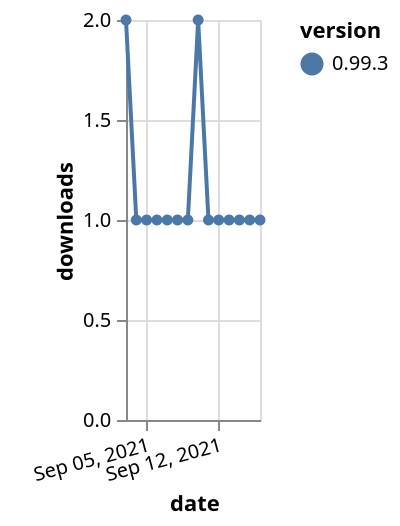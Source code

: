{"$schema": "https://vega.github.io/schema/vega-lite/v5.json", "description": "A simple bar chart with embedded data.", "data": {"values": [{"date": "2021-09-03", "total": 114, "delta": 2, "version": "0.99.3"}, {"date": "2021-09-04", "total": 115, "delta": 1, "version": "0.99.3"}, {"date": "2021-09-05", "total": 116, "delta": 1, "version": "0.99.3"}, {"date": "2021-09-06", "total": 117, "delta": 1, "version": "0.99.3"}, {"date": "2021-09-07", "total": 118, "delta": 1, "version": "0.99.3"}, {"date": "2021-09-08", "total": 119, "delta": 1, "version": "0.99.3"}, {"date": "2021-09-09", "total": 120, "delta": 1, "version": "0.99.3"}, {"date": "2021-09-10", "total": 122, "delta": 2, "version": "0.99.3"}, {"date": "2021-09-11", "total": 123, "delta": 1, "version": "0.99.3"}, {"date": "2021-09-12", "total": 124, "delta": 1, "version": "0.99.3"}, {"date": "2021-09-13", "total": 125, "delta": 1, "version": "0.99.3"}, {"date": "2021-09-14", "total": 126, "delta": 1, "version": "0.99.3"}, {"date": "2021-09-15", "total": 127, "delta": 1, "version": "0.99.3"}, {"date": "2021-09-16", "total": 128, "delta": 1, "version": "0.99.3"}]}, "width": "container", "mark": {"type": "line", "point": {"filled": true}}, "encoding": {"x": {"field": "date", "type": "temporal", "timeUnit": "yearmonthdate", "title": "date", "axis": {"labelAngle": -15}}, "y": {"field": "delta", "type": "quantitative", "title": "downloads"}, "color": {"field": "version", "type": "nominal"}, "tooltip": {"field": "delta"}}}